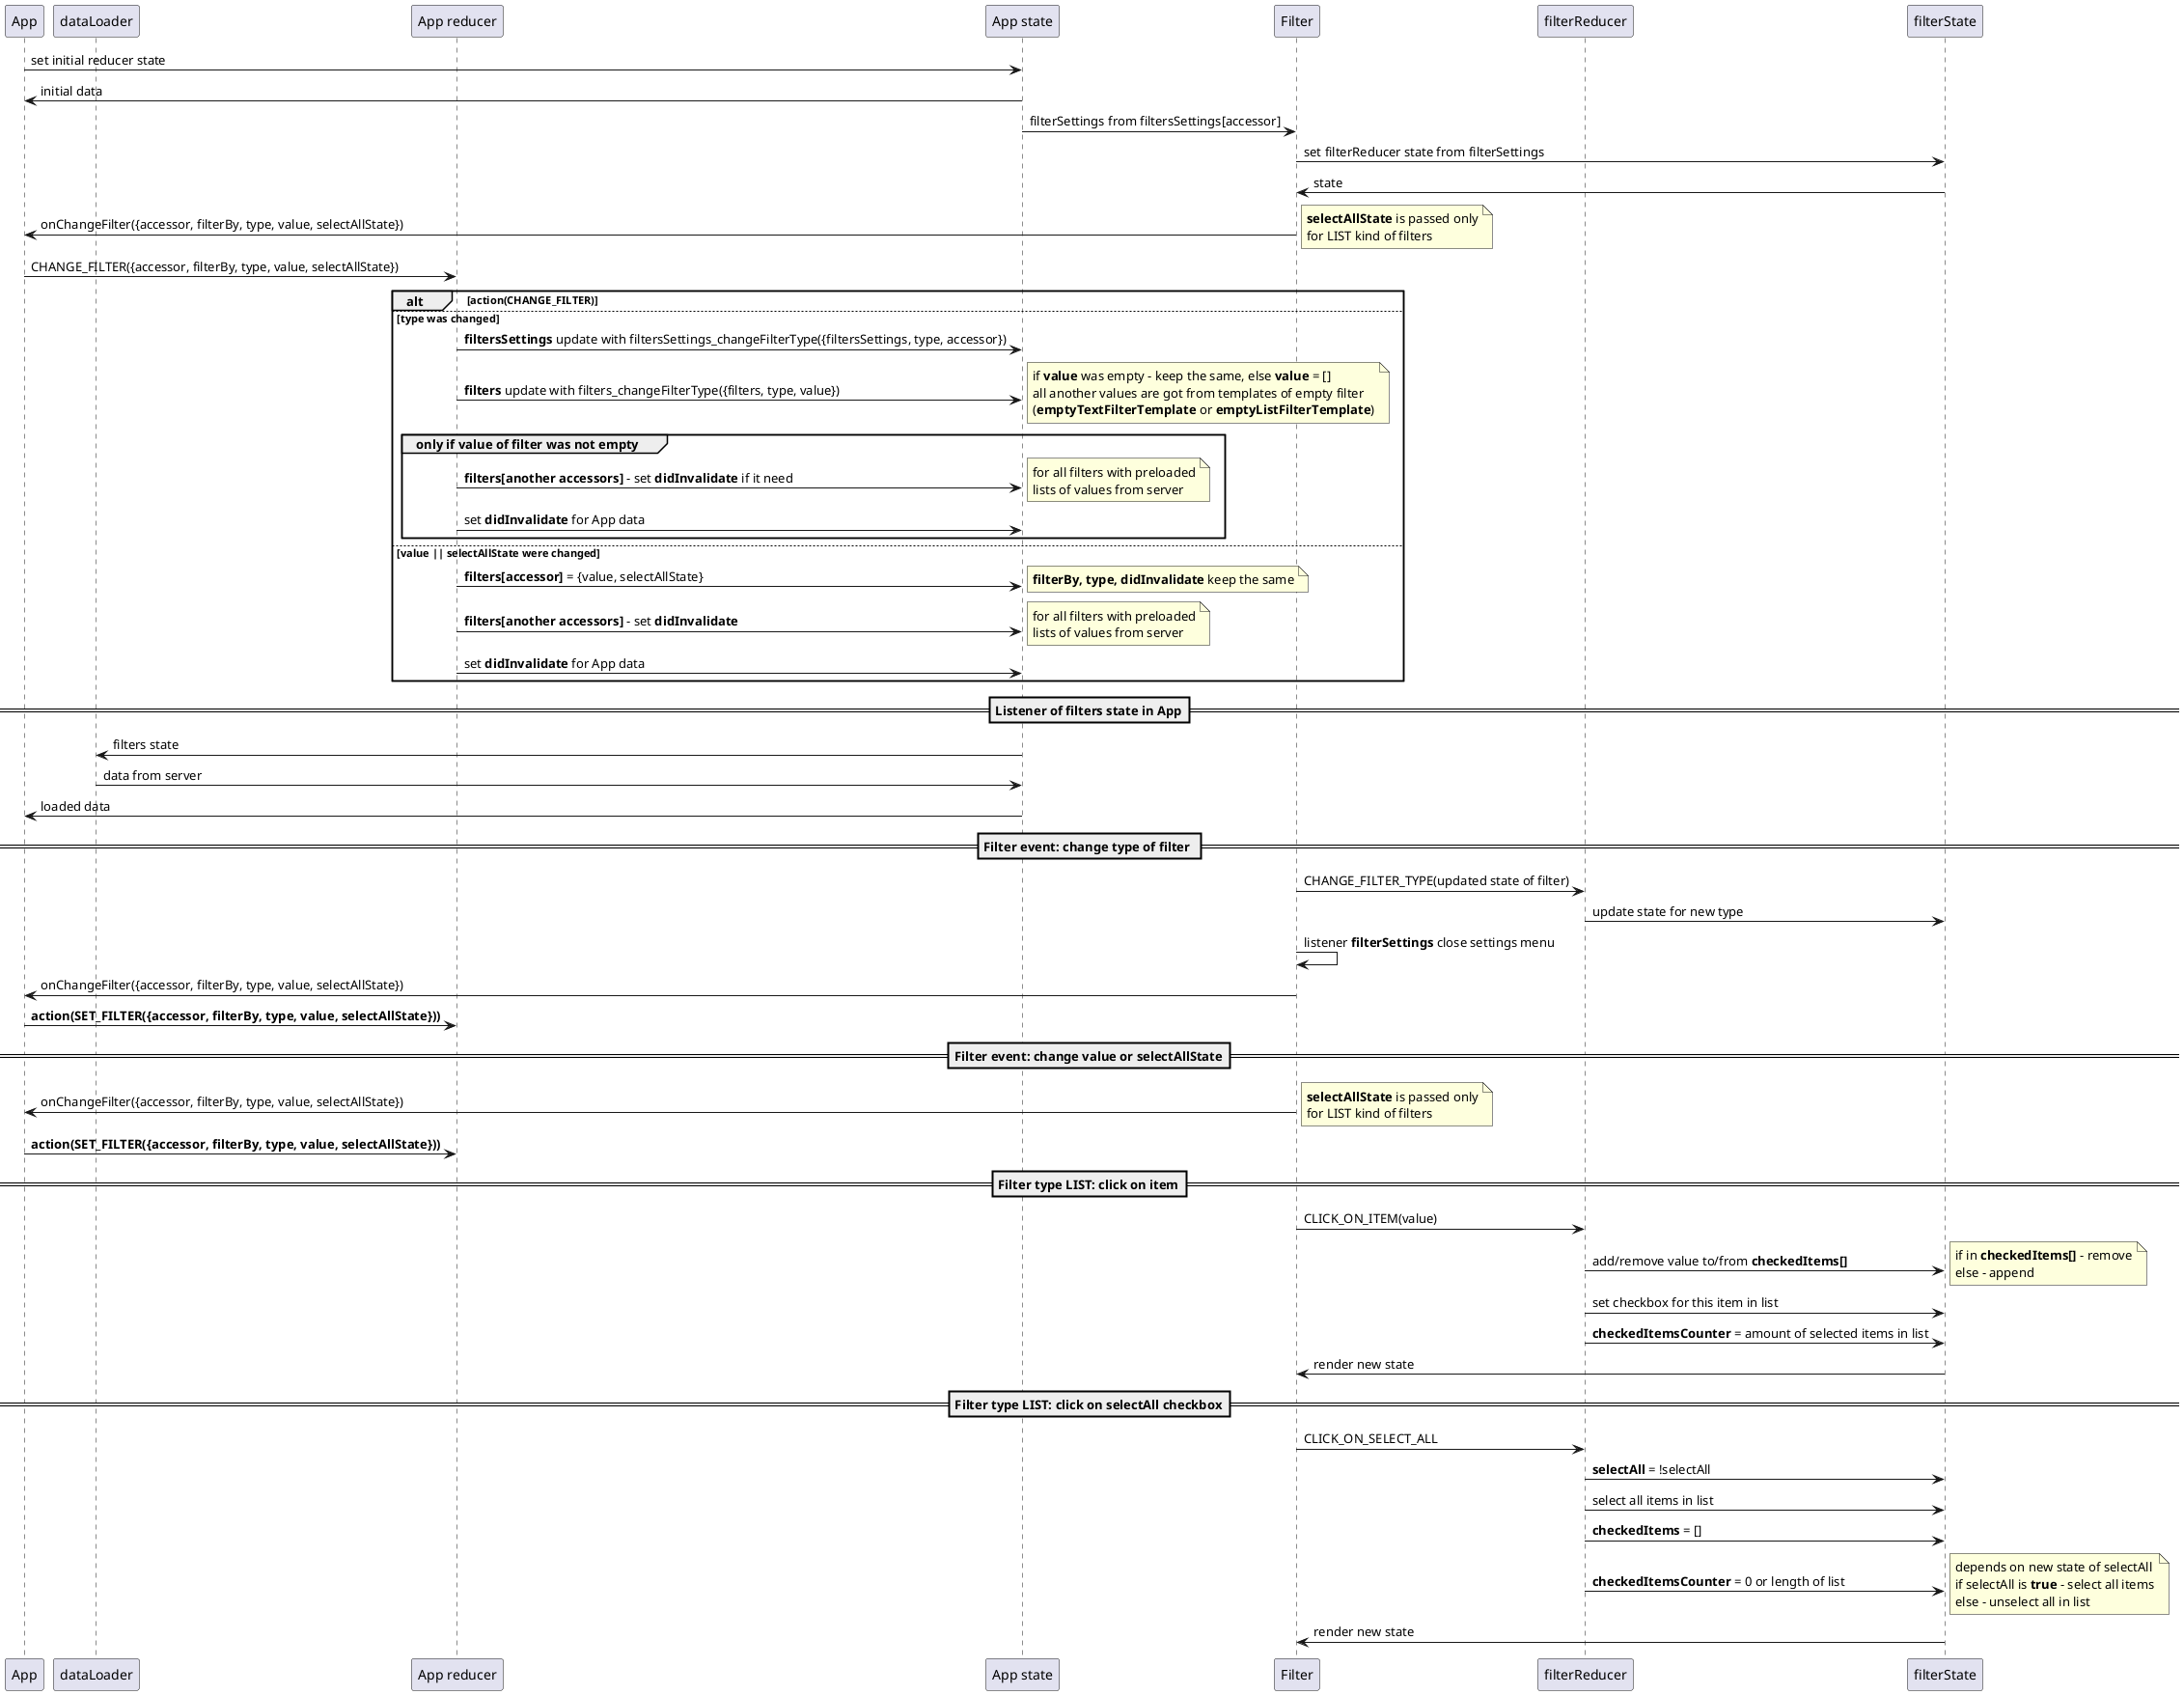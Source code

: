 @startuml
participant App
participant dataLoader
participant "App reducer" as reducer
participant "App state" as state
participant Filter
participant "filterReducer" as fReducer
participant "filterState" as fState

App -> state: set initial reducer state
state -> App: initial data
Filter <- state: filterSettings from filtersSettings[accessor]
Filter -> fState: set filterReducer state from filterSettings
fState -> Filter: state
Filter -> App: onChangeFilter({accessor, filterBy, type, value, selectAllState})
    note right
        **selectAllState** is passed only
        for LIST kind of filters
    end note
App -> reducer: CHANGE_FILTER({accessor, filterBy, type, value, selectAllState})

alt action(CHANGE_FILTER)
else type was changed
reducer -> state: **filtersSettings** update with filtersSettings_changeFilterType({filtersSettings, type, accessor})
reducer -> state: **filters** update with filters_changeFilterType({filters, type, value})
    note right
        if **value** was empty - keep the same, else **value** = []
        all another values are got from templates of empty filter
        (**emptyTextFilterTemplate** or **emptyListFilterTemplate**)
    end note

group only if value of filter was not empty
    reducer -> state: **filters[another accessors]** - set **didInvalidate** if it need
        note right
                for all filters with preloaded
                lists of values from server
        end note
    reducer -> state: set **didInvalidate** for App data
end
else value || selectAllState were changed
reducer -> state: **filters[accessor]** = {value, selectAllState}
    note right
        **filterBy, type, didInvalidate** keep the same
    end note
reducer -> state: **filters[another accessors]** - set **didInvalidate**
    note right
            for all filters with preloaded
            lists of values from server
    end note
reducer -> state: set **didInvalidate** for App data
end
==Listener of filters state in App==
dataLoader <- state: filters state
dataLoader -> state: data from server
state -> App: loaded data

== Filter event: change type of filter ==
Filter -> fReducer: CHANGE_FILTER_TYPE(updated state of filter)
fReducer -> fState: update state for new type
Filter -> Filter: listener **filterSettings** close settings menu
Filter -> App: onChangeFilter({accessor, filterBy, type, value, selectAllState})
App -> reducer: **action(SET_FILTER({accessor, filterBy, type, value, selectAllState}))**


'Filter -> App: onSaveSettings(accessor, newType)
'App -> reducer: SET_FILTER_TYPE(accessor, newType)
'reducer -> state: **filtersSettings[accessor]** - set new type
'state -> Filter: updated filtersSettings
'Filter -> fState: set filterReducer state from filterSettings
'fState -> Filter: state
'Filter -> App: onChangeFilter({accessor, filterBy, type, value, selectAllState})
'    note right
'        **selectAllState** is passed only
'        for LIST kind of filters
'    end note

==Filter event: change value or selectAllState==
Filter -> App: onChangeFilter({accessor, filterBy, type, value, selectAllState})
    note right
        **selectAllState** is passed only
        for LIST kind of filters
    end note
App -> reducer: **action(SET_FILTER({accessor, filterBy, type, value, selectAllState}))**

==Filter type LIST: click on item==
Filter -> fReducer: CLICK_ON_ITEM(value)
fReducer -> fState: add/remove value to/from **checkedItems[]**
    note right
        if in **checkedItems[]** - remove
        else - append
    end note
fReducer -> fState: set checkbox for this item in list
fReducer -> fState: **checkedItemsCounter** = amount of selected items in list
Filter <- fState: render new state

==Filter type LIST: click on selectAll checkbox==
Filter -> fReducer: CLICK_ON_SELECT_ALL
fReducer -> fState: **selectAll** = !selectAll
fReducer -> fState: select all items in list
fReducer -> fState: **checkedItems** = []
fReducer -> fState: **checkedItemsCounter** = 0 or length of list
    note right
        depends on new state of selectAll
        if selectAll is **true** - select all items
        else - unselect all in list
    end note
Filter <- fState: render new state
@enduml